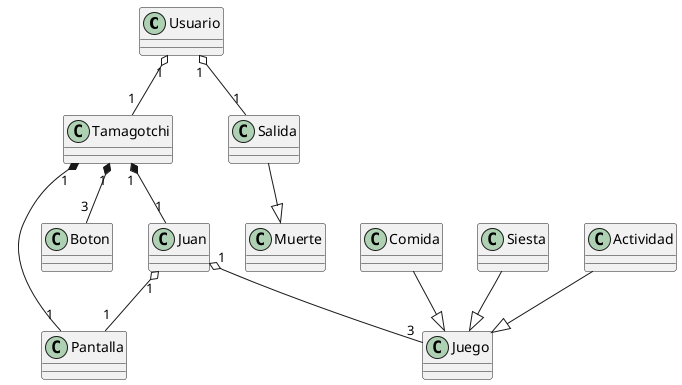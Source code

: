 @startuml Diagrama

    Class Usuario
    Class Tamagotchi
    Class Pantalla
    Class Boton
    Class Juan
    Class Juego
    Class Comida
    Class Siesta
    Class Actividad
    Class Salida
    Class Muerte
    
    Usuario "1" o-- "1" Tamagotchi
    Usuario "1" o-- "1" Salida
    Tamagotchi "1" *-- "1" Pantalla
    Tamagotchi "1" *-- "3" Boton
    Tamagotchi "1" *-- "1" Juan

    Juan "1" o-- "1" Pantalla
    Juan "1" o-- "3" Juego

    Comida --|> Juego
    Siesta --|> Juego
    Actividad --|> Juego
    Salida --|> Muerte

@enduml